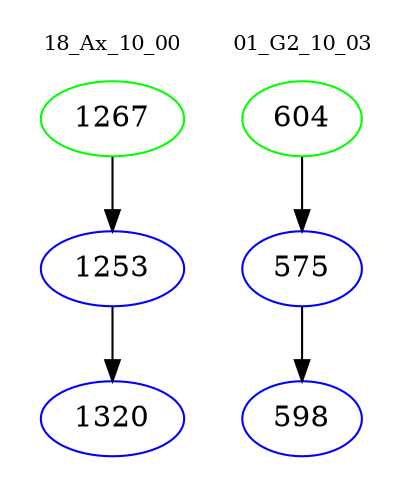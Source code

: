 digraph{
subgraph cluster_0 {
color = white
label = "18_Ax_10_00";
fontsize=10;
T0_1267 [label="1267", color="green"]
T0_1267 -> T0_1253 [color="black"]
T0_1253 [label="1253", color="blue"]
T0_1253 -> T0_1320 [color="black"]
T0_1320 [label="1320", color="blue"]
}
subgraph cluster_1 {
color = white
label = "01_G2_10_03";
fontsize=10;
T1_604 [label="604", color="green"]
T1_604 -> T1_575 [color="black"]
T1_575 [label="575", color="blue"]
T1_575 -> T1_598 [color="black"]
T1_598 [label="598", color="blue"]
}
}
